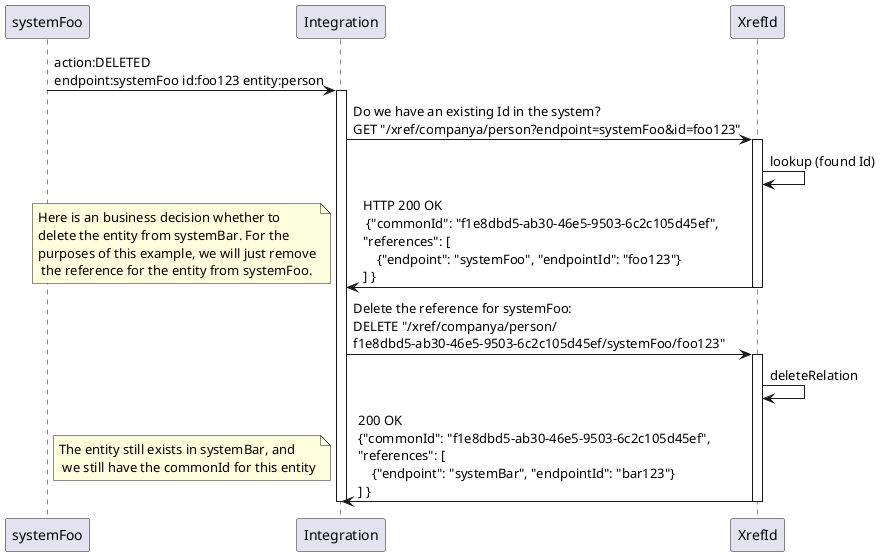 @startuml
systemFoo -> Integration: action:DELETED\nendpoint:systemFoo id:foo123 entity:person
activate Integration
Integration -> XrefId: Do we have an existing Id in the system? \nGET "/xref/companya/person?endpoint=systemFoo&id=foo123"
activate XrefId
XrefId -> XrefId: lookup (found Id)
XrefId -> Integration : HTTP 200 OK \n {"commonId": "f1e8dbd5-ab30-46e5-9503-6c2c105d45ef", \n"references": [\n    {"endpoint": "systemFoo", "endpointId": "foo123"} \n] }
note left: Here is an business decision whether to \ndelete the entity from systemBar. For the \npurposes of this example, we will just remove\n the reference for the entity from systemFoo.
deactivate XrefId
Integration -> XrefId: Delete the reference for systemFoo: \nDELETE "/xref/companya/person/\nf1e8dbd5-ab30-46e5-9503-6c2c105d45ef/systemFoo/foo123"
activate XrefId
XrefId -> XrefId: deleteRelation
XrefId -> Integration: 200 OK \n{"commonId": "f1e8dbd5-ab30-46e5-9503-6c2c105d45ef", \n"references": [\n    {"endpoint": "systemBar", "endpointId": "bar123"} \n] }
deactivate XrefId
note left: The entity still exists in systemBar, and \n we still have the commonId for this entity
deactivate Integration
@enduml